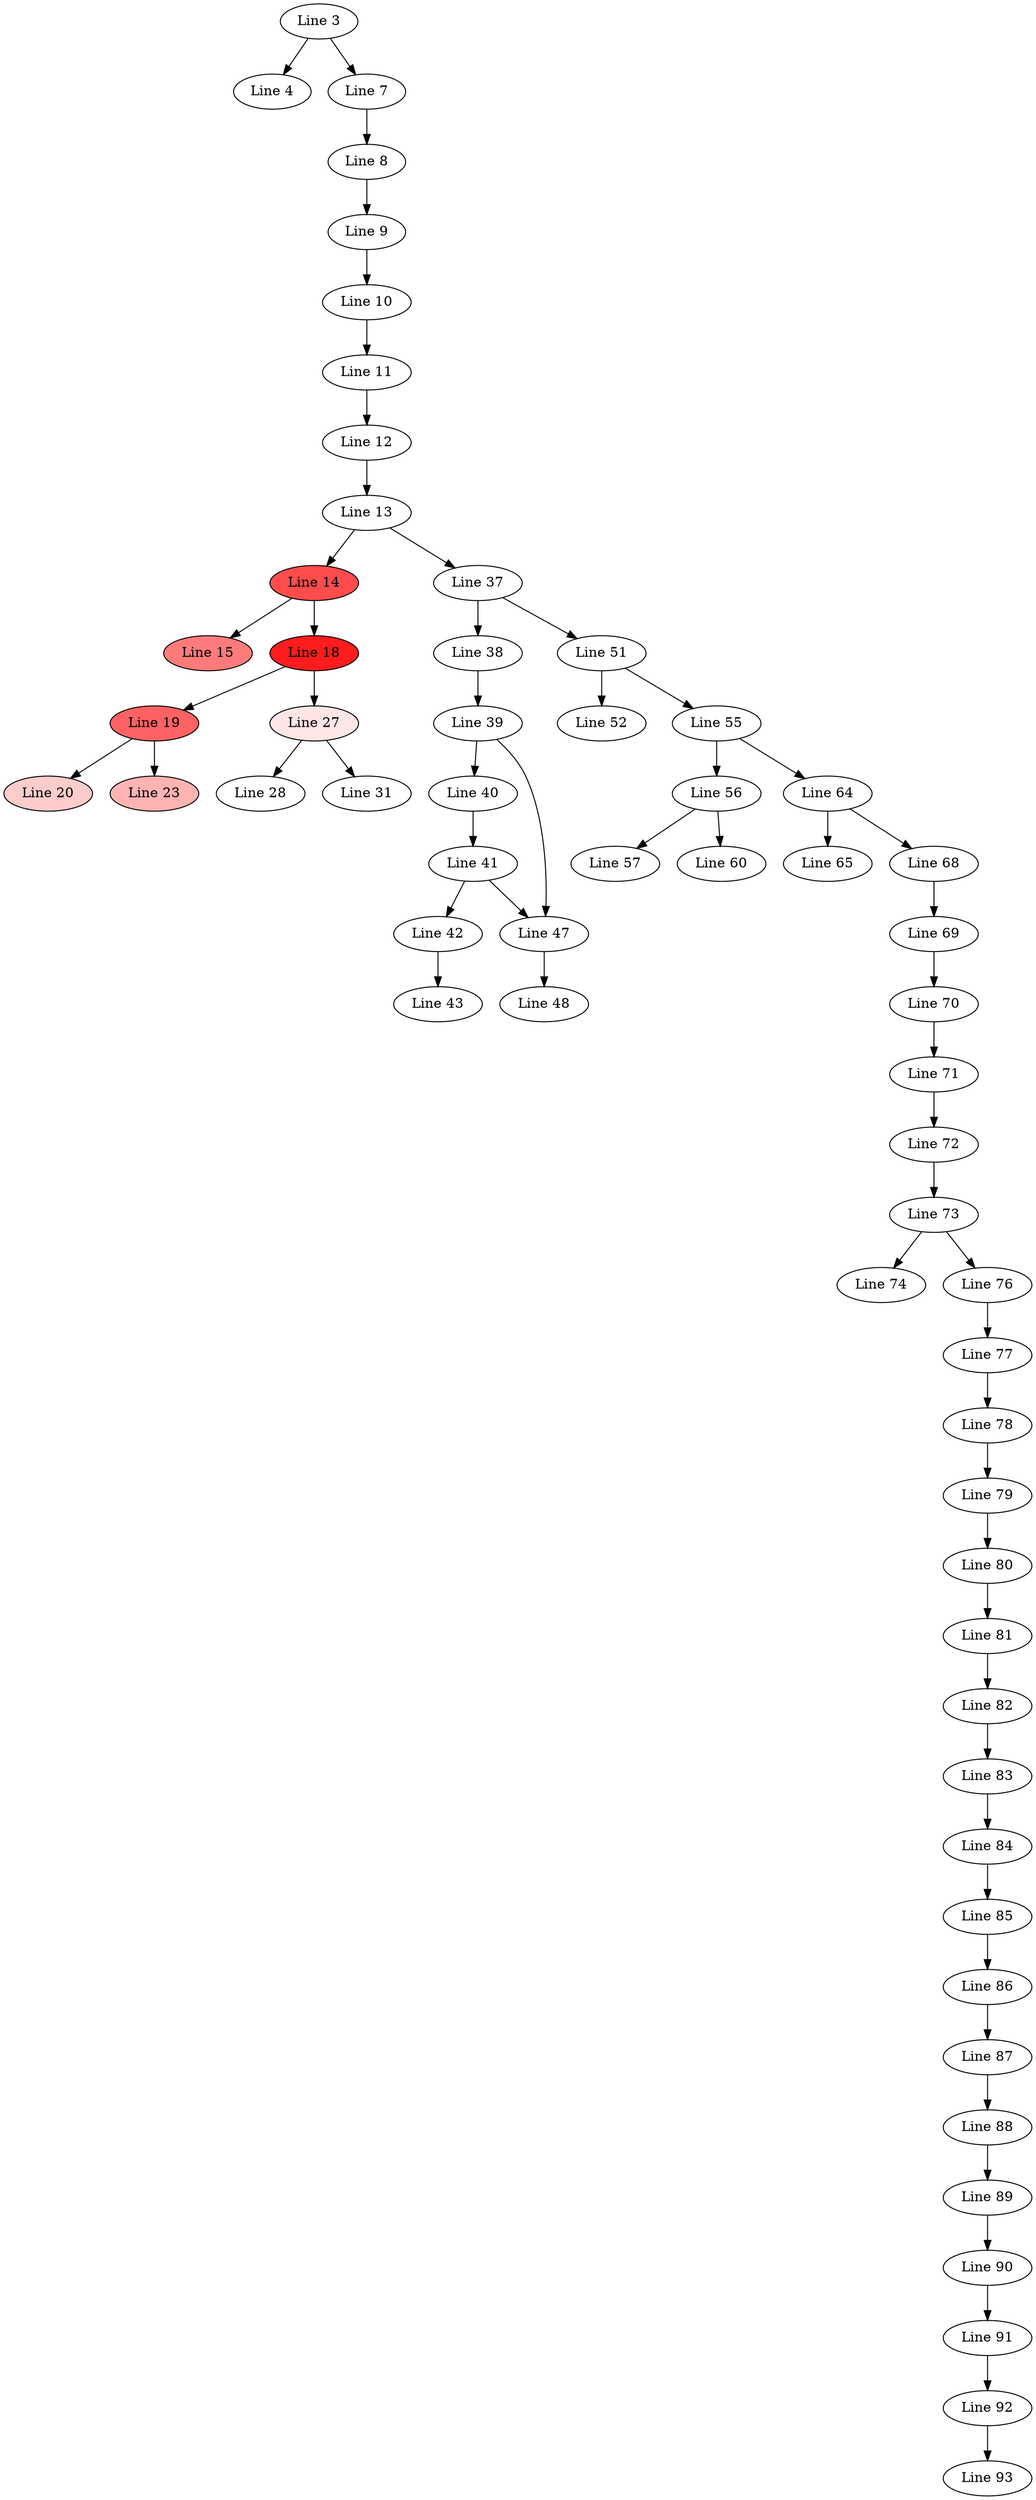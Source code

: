 strict digraph {
Line10[label="Line 10", shape=ellipse, style=filled, fillcolor="#ffffff"];
Line11[label="Line 11", shape=ellipse, style=filled, fillcolor="#ffffff"];
Line12[label="Line 12", shape=ellipse, style=filled, fillcolor="#ffffff"];
Line13[label="Line 13", shape=ellipse, style=filled, fillcolor="#ffffff"];
Line14[label="Line 14", shape=ellipse, style=filled, fillcolor="#ff4c4c"];
Line15[label="Line 15", shape=ellipse, style=filled, fillcolor="#ff7b7b"];
Line18[label="Line 18", shape=ellipse, style=filled, fillcolor="#ff1c1c"];
Line19[label="Line 19", shape=ellipse, style=filled, fillcolor="#ff6262"];
Line20[label="Line 20", shape=ellipse, style=filled, fillcolor="#ffcccc"];
Line23[label="Line 23", shape=ellipse, style=filled, fillcolor="#ffb3b3"];
Line27[label="Line 27", shape=ellipse, style=filled, fillcolor="#ffe6e6"];
Line28[label="Line 28", shape=ellipse, style=filled, fillcolor="#ffffff"];
Line31[label="Line 31", shape=ellipse, style=filled, fillcolor="#ffffff"];
Line37[label="Line 37", shape=ellipse, style=filled, fillcolor="#ffffff"];
Line38[label="Line 38", shape=ellipse, style=filled, fillcolor="#ffffff"];
Line39[label="Line 39", shape=ellipse, style=filled, fillcolor="#ffffff"];
Line3[label="Line 3", shape=ellipse, style=filled, fillcolor="#ffffff"];
Line40[label="Line 40", shape=ellipse, style=filled, fillcolor="#ffffff"];
Line41[label="Line 41", shape=ellipse, style=filled, fillcolor="#ffffff"];
Line42[label="Line 42", shape=ellipse, style=filled, fillcolor="#ffffff"];
Line43[label="Line 43", shape=ellipse, style=filled, fillcolor="#ffffff"];
Line47[label="Line 47", shape=ellipse, style=filled, fillcolor="#ffffff"];
Line48[label="Line 48", shape=ellipse, style=filled, fillcolor="#ffffff"];
Line4[label="Line 4", shape=ellipse, style=filled, fillcolor="#ffffff"];
Line51[label="Line 51", shape=ellipse, style=filled, fillcolor="#ffffff"];
Line52[label="Line 52", shape=ellipse, style=filled, fillcolor="#ffffff"];
Line55[label="Line 55", shape=ellipse, style=filled, fillcolor="#ffffff"];
Line56[label="Line 56", shape=ellipse, style=filled, fillcolor="#ffffff"];
Line57[label="Line 57", shape=ellipse, style=filled, fillcolor="#ffffff"];
Line60[label="Line 60", shape=ellipse, style=filled, fillcolor="#ffffff"];
Line64[label="Line 64", shape=ellipse, style=filled, fillcolor="#ffffff"];
Line65[label="Line 65", shape=ellipse, style=filled, fillcolor="#ffffff"];
Line68[label="Line 68", shape=ellipse, style=filled, fillcolor="#ffffff"];
Line69[label="Line 69", shape=ellipse, style=filled, fillcolor="#ffffff"];
Line70[label="Line 70", shape=ellipse, style=filled, fillcolor="#ffffff"];
Line71[label="Line 71", shape=ellipse, style=filled, fillcolor="#ffffff"];
Line72[label="Line 72", shape=ellipse, style=filled, fillcolor="#ffffff"];
Line73[label="Line 73", shape=ellipse, style=filled, fillcolor="#ffffff"];
Line74[label="Line 74", shape=ellipse, style=filled, fillcolor="#ffffff"];
Line76[label="Line 76", shape=ellipse, style=filled, fillcolor="#ffffff"];
Line77[label="Line 77", shape=ellipse, style=filled, fillcolor="#ffffff"];
Line78[label="Line 78", shape=ellipse, style=filled, fillcolor="#ffffff"];
Line79[label="Line 79", shape=ellipse, style=filled, fillcolor="#ffffff"];
Line7[label="Line 7", shape=ellipse, style=filled, fillcolor="#ffffff"];
Line80[label="Line 80", shape=ellipse, style=filled, fillcolor="#ffffff"];
Line81[label="Line 81", shape=ellipse, style=filled, fillcolor="#ffffff"];
Line82[label="Line 82", shape=ellipse, style=filled, fillcolor="#ffffff"];
Line83[label="Line 83", shape=ellipse, style=filled, fillcolor="#ffffff"];
Line84[label="Line 84", shape=ellipse, style=filled, fillcolor="#ffffff"];
Line85[label="Line 85", shape=ellipse, style=filled, fillcolor="#ffffff"];
Line86[label="Line 86", shape=ellipse, style=filled, fillcolor="#ffffff"];
Line87[label="Line 87", shape=ellipse, style=filled, fillcolor="#ffffff"];
Line88[label="Line 88", shape=ellipse, style=filled, fillcolor="#ffffff"];
Line89[label="Line 89", shape=ellipse, style=filled, fillcolor="#ffffff"];
Line8[label="Line 8", shape=ellipse, style=filled, fillcolor="#ffffff"];
Line90[label="Line 90", shape=ellipse, style=filled, fillcolor="#ffffff"];
Line91[label="Line 91", shape=ellipse, style=filled, fillcolor="#ffffff"];
Line92[label="Line 92", shape=ellipse, style=filled, fillcolor="#ffffff"];
Line93[label="Line 93", shape=ellipse, style=filled, fillcolor="#ffffff"];
Line9[label="Line 9", shape=ellipse, style=filled, fillcolor="#ffffff"];
"Line3" -> "Line4";
"Line3" -> "Line7";
"Line7" -> "Line8";
"Line8" -> "Line9";
"Line9" -> "Line10";
"Line10" -> "Line11";
"Line11" -> "Line12";
"Line12" -> "Line13";
"Line13" -> "Line14";
"Line13" -> "Line37";
"Line14" -> "Line15";
"Line14" -> "Line18";
"Line18" -> "Line19";
"Line18" -> "Line27";
"Line19" -> "Line20";
"Line19" -> "Line23";
"Line27" -> "Line28";
"Line27" -> "Line31";
"Line37" -> "Line38";
"Line37" -> "Line51";
"Line38" -> "Line39";
"Line39" -> "Line40";
"Line39" -> "Line47";
"Line40" -> "Line41";
"Line41" -> "Line42";
"Line41" -> "Line47";
"Line42" -> "Line43";
"Line47" -> "Line48";
"Line51" -> "Line52";
"Line51" -> "Line55";
"Line55" -> "Line56";
"Line55" -> "Line64";
"Line56" -> "Line57";
"Line56" -> "Line60";
"Line64" -> "Line65";
"Line64" -> "Line68";
"Line68" -> "Line69";
"Line69" -> "Line70";
"Line70" -> "Line71";
"Line71" -> "Line72";
"Line72" -> "Line73";
"Line73" -> "Line74";
"Line73" -> "Line76";
"Line76" -> "Line77";
"Line77" -> "Line78";
"Line78" -> "Line79";
"Line79" -> "Line80";
"Line80" -> "Line81";
"Line81" -> "Line82";
"Line82" -> "Line83";
"Line83" -> "Line84";
"Line84" -> "Line85";
"Line85" -> "Line86";
"Line86" -> "Line87";
"Line87" -> "Line88";
"Line88" -> "Line89";
"Line89" -> "Line90";
"Line90" -> "Line91";
"Line91" -> "Line92";
"Line92" -> "Line93";
}